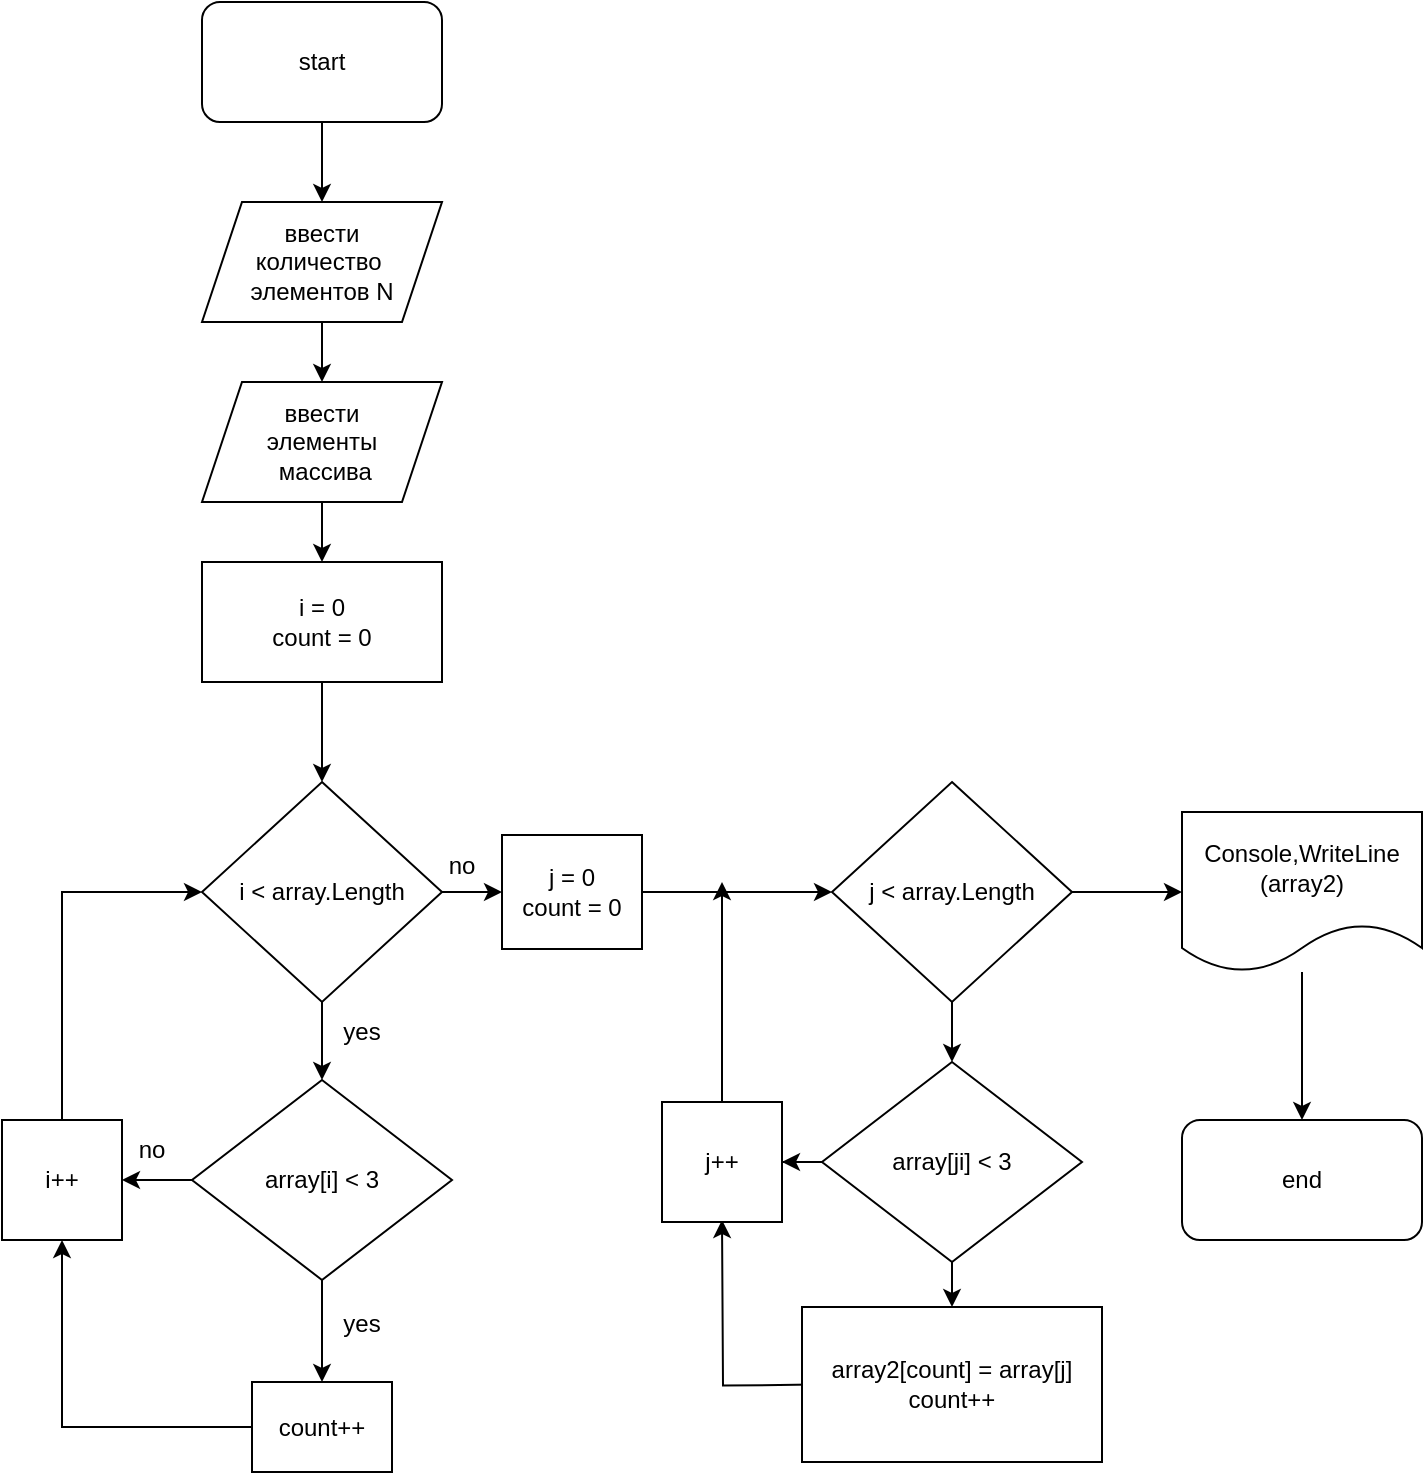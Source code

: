 <mxfile version="20.8.23" type="device"><diagram name="Страница 1" id="6xJSKHXZOGXpaNPh6ZUw"><mxGraphModel dx="880" dy="1653" grid="1" gridSize="10" guides="1" tooltips="1" connect="1" arrows="1" fold="1" page="1" pageScale="1" pageWidth="827" pageHeight="1169" math="0" shadow="0"><root><mxCell id="0"/><mxCell id="1" parent="0"/><mxCell id="7nr85zxR0AhOKPvMKkDR-18" style="edgeStyle=orthogonalEdgeStyle;rounded=0;orthogonalLoop=1;jettySize=auto;html=1;entryX=0;entryY=0.5;entryDx=0;entryDy=0;" edge="1" parent="1" source="h5tdxUB-4Vno6X8hOxMe-4" target="7nr85zxR0AhOKPvMKkDR-12"><mxGeometry relative="1" as="geometry"/></mxCell><mxCell id="7nr85zxR0AhOKPvMKkDR-19" style="edgeStyle=orthogonalEdgeStyle;rounded=0;orthogonalLoop=1;jettySize=auto;html=1;entryX=0.5;entryY=0;entryDx=0;entryDy=0;" edge="1" parent="1" source="h5tdxUB-4Vno6X8hOxMe-4" target="7nr85zxR0AhOKPvMKkDR-7"><mxGeometry relative="1" as="geometry"/></mxCell><mxCell id="h5tdxUB-4Vno6X8hOxMe-4" value="i &amp;lt; array.Length" style="rhombus;whiteSpace=wrap;html=1;" parent="1" vertex="1"><mxGeometry x="110" y="-760" width="120" height="110" as="geometry"/></mxCell><mxCell id="7nr85zxR0AhOKPvMKkDR-23" style="edgeStyle=orthogonalEdgeStyle;rounded=0;orthogonalLoop=1;jettySize=auto;html=1;entryX=0.5;entryY=0;entryDx=0;entryDy=0;" edge="1" parent="1" source="h5tdxUB-4Vno6X8hOxMe-5" target="h5tdxUB-4Vno6X8hOxMe-7"><mxGeometry relative="1" as="geometry"/></mxCell><mxCell id="7nr85zxR0AhOKPvMKkDR-27" style="edgeStyle=orthogonalEdgeStyle;rounded=0;orthogonalLoop=1;jettySize=auto;html=1;entryX=1;entryY=0.5;entryDx=0;entryDy=0;" edge="1" parent="1" source="h5tdxUB-4Vno6X8hOxMe-5" target="7nr85zxR0AhOKPvMKkDR-13"><mxGeometry relative="1" as="geometry"/></mxCell><mxCell id="h5tdxUB-4Vno6X8hOxMe-5" value="array[ji] &amp;lt; 3" style="rhombus;whiteSpace=wrap;html=1;" parent="1" vertex="1"><mxGeometry x="420" y="-620" width="130" height="100" as="geometry"/></mxCell><mxCell id="7nr85zxR0AhOKPvMKkDR-24" style="edgeStyle=orthogonalEdgeStyle;rounded=0;orthogonalLoop=1;jettySize=auto;html=1;entryX=0.4;entryY=1;entryDx=0;entryDy=0;entryPerimeter=0;" edge="1" parent="1"><mxGeometry relative="1" as="geometry"><mxPoint x="416" y="-458.7" as="sourcePoint"/><mxPoint x="370" y="-541" as="targetPoint"/></mxGeometry></mxCell><mxCell id="h5tdxUB-4Vno6X8hOxMe-7" value="array2[count] = array[j]&lt;br&gt;count++" style="rounded=0;whiteSpace=wrap;html=1;" parent="1" vertex="1"><mxGeometry x="410" y="-497.5" width="150" height="77.5" as="geometry"/></mxCell><mxCell id="h5tdxUB-4Vno6X8hOxMe-31" style="edgeStyle=orthogonalEdgeStyle;rounded=0;orthogonalLoop=1;jettySize=auto;html=1;entryX=0.5;entryY=0;entryDx=0;entryDy=0;" parent="1" source="h5tdxUB-4Vno6X8hOxMe-8" target="h5tdxUB-4Vno6X8hOxMe-4" edge="1"><mxGeometry relative="1" as="geometry"/></mxCell><mxCell id="h5tdxUB-4Vno6X8hOxMe-8" value="i = 0&lt;br&gt;count = 0" style="rounded=0;whiteSpace=wrap;html=1;" parent="1" vertex="1"><mxGeometry x="110" y="-870" width="120" height="60" as="geometry"/></mxCell><mxCell id="h5tdxUB-4Vno6X8hOxMe-26" style="edgeStyle=orthogonalEdgeStyle;rounded=0;orthogonalLoop=1;jettySize=auto;html=1;entryX=0.5;entryY=0;entryDx=0;entryDy=0;" parent="1" source="h5tdxUB-4Vno6X8hOxMe-9" target="h5tdxUB-4Vno6X8hOxMe-11" edge="1"><mxGeometry relative="1" as="geometry"/></mxCell><mxCell id="h5tdxUB-4Vno6X8hOxMe-9" value="Console,WriteLine (array2)" style="shape=document;whiteSpace=wrap;html=1;boundedLbl=1;" parent="1" vertex="1"><mxGeometry x="600" y="-745" width="120" height="80" as="geometry"/></mxCell><mxCell id="h5tdxUB-4Vno6X8hOxMe-28" style="edgeStyle=orthogonalEdgeStyle;rounded=0;orthogonalLoop=1;jettySize=auto;html=1;entryX=0.5;entryY=0;entryDx=0;entryDy=0;" parent="1" source="h5tdxUB-4Vno6X8hOxMe-10" target="h5tdxUB-4Vno6X8hOxMe-27" edge="1"><mxGeometry relative="1" as="geometry"/></mxCell><mxCell id="h5tdxUB-4Vno6X8hOxMe-10" value="start" style="rounded=1;whiteSpace=wrap;html=1;" parent="1" vertex="1"><mxGeometry x="110" y="-1150" width="120" height="60" as="geometry"/></mxCell><mxCell id="h5tdxUB-4Vno6X8hOxMe-11" value="end" style="rounded=1;whiteSpace=wrap;html=1;" parent="1" vertex="1"><mxGeometry x="600" y="-591" width="120" height="60" as="geometry"/></mxCell><mxCell id="7nr85zxR0AhOKPvMKkDR-17" style="edgeStyle=orthogonalEdgeStyle;rounded=0;orthogonalLoop=1;jettySize=auto;html=1;entryX=0;entryY=0.5;entryDx=0;entryDy=0;" edge="1" parent="1" source="h5tdxUB-4Vno6X8hOxMe-17" target="h5tdxUB-4Vno6X8hOxMe-4"><mxGeometry relative="1" as="geometry"><Array as="points"><mxPoint x="40" y="-705"/></Array></mxGeometry></mxCell><mxCell id="h5tdxUB-4Vno6X8hOxMe-17" value="i++" style="rounded=0;whiteSpace=wrap;html=1;" parent="1" vertex="1"><mxGeometry x="10" y="-591" width="60" height="60" as="geometry"/></mxCell><mxCell id="7nr85zxR0AhOKPvMKkDR-30" style="edgeStyle=orthogonalEdgeStyle;rounded=0;orthogonalLoop=1;jettySize=auto;html=1;entryX=0.5;entryY=0;entryDx=0;entryDy=0;" edge="1" parent="1" source="h5tdxUB-4Vno6X8hOxMe-27" target="7nr85zxR0AhOKPvMKkDR-6"><mxGeometry relative="1" as="geometry"/></mxCell><mxCell id="h5tdxUB-4Vno6X8hOxMe-27" value="ввести&lt;br&gt;количество&amp;nbsp;&lt;br&gt;элементов N" style="shape=parallelogram;perimeter=parallelogramPerimeter;whiteSpace=wrap;html=1;fixedSize=1;" parent="1" vertex="1"><mxGeometry x="110" y="-1050" width="120" height="60" as="geometry"/></mxCell><mxCell id="7nr85zxR0AhOKPvMKkDR-1" value="yes" style="text;strokeColor=none;align=center;fillColor=none;html=1;verticalAlign=middle;whiteSpace=wrap;rounded=0;" vertex="1" parent="1"><mxGeometry x="160" y="-504.5" width="60" height="30" as="geometry"/></mxCell><mxCell id="7nr85zxR0AhOKPvMKkDR-2" value="no" style="text;strokeColor=none;align=center;fillColor=none;html=1;verticalAlign=middle;whiteSpace=wrap;rounded=0;" vertex="1" parent="1"><mxGeometry x="210" y="-733.5" width="60" height="30" as="geometry"/></mxCell><mxCell id="7nr85zxR0AhOKPvMKkDR-3" value="yes" style="text;strokeColor=none;align=center;fillColor=none;html=1;verticalAlign=middle;whiteSpace=wrap;rounded=0;" vertex="1" parent="1"><mxGeometry x="160" y="-650" width="60" height="30" as="geometry"/></mxCell><mxCell id="7nr85zxR0AhOKPvMKkDR-4" value="no" style="text;strokeColor=none;align=center;fillColor=none;html=1;verticalAlign=middle;whiteSpace=wrap;rounded=0;" vertex="1" parent="1"><mxGeometry x="55" y="-591" width="60" height="30" as="geometry"/></mxCell><mxCell id="7nr85zxR0AhOKPvMKkDR-31" style="edgeStyle=orthogonalEdgeStyle;rounded=0;orthogonalLoop=1;jettySize=auto;html=1;entryX=0.5;entryY=0;entryDx=0;entryDy=0;" edge="1" parent="1" source="7nr85zxR0AhOKPvMKkDR-6" target="h5tdxUB-4Vno6X8hOxMe-8"><mxGeometry relative="1" as="geometry"/></mxCell><mxCell id="7nr85zxR0AhOKPvMKkDR-6" value="ввести&lt;br&gt;элементы&lt;br&gt;&amp;nbsp;массива" style="shape=parallelogram;perimeter=parallelogramPerimeter;whiteSpace=wrap;html=1;fixedSize=1;" vertex="1" parent="1"><mxGeometry x="110" y="-960" width="120" height="60" as="geometry"/></mxCell><mxCell id="7nr85zxR0AhOKPvMKkDR-14" style="edgeStyle=orthogonalEdgeStyle;rounded=0;orthogonalLoop=1;jettySize=auto;html=1;entryX=0.5;entryY=0;entryDx=0;entryDy=0;" edge="1" parent="1" source="7nr85zxR0AhOKPvMKkDR-7" target="7nr85zxR0AhOKPvMKkDR-9"><mxGeometry relative="1" as="geometry"/></mxCell><mxCell id="7nr85zxR0AhOKPvMKkDR-16" style="edgeStyle=orthogonalEdgeStyle;rounded=0;orthogonalLoop=1;jettySize=auto;html=1;entryX=1;entryY=0.5;entryDx=0;entryDy=0;" edge="1" parent="1" source="7nr85zxR0AhOKPvMKkDR-7" target="h5tdxUB-4Vno6X8hOxMe-17"><mxGeometry relative="1" as="geometry"/></mxCell><mxCell id="7nr85zxR0AhOKPvMKkDR-7" value="array[i] &amp;lt; 3" style="rhombus;whiteSpace=wrap;html=1;" vertex="1" parent="1"><mxGeometry x="105" y="-611" width="130" height="100" as="geometry"/></mxCell><mxCell id="7nr85zxR0AhOKPvMKkDR-15" style="edgeStyle=orthogonalEdgeStyle;rounded=0;orthogonalLoop=1;jettySize=auto;html=1;entryX=0.5;entryY=1;entryDx=0;entryDy=0;" edge="1" parent="1" source="7nr85zxR0AhOKPvMKkDR-9" target="h5tdxUB-4Vno6X8hOxMe-17"><mxGeometry relative="1" as="geometry"/></mxCell><mxCell id="7nr85zxR0AhOKPvMKkDR-9" value="count++" style="rounded=0;whiteSpace=wrap;html=1;" vertex="1" parent="1"><mxGeometry x="135" y="-460" width="70" height="45" as="geometry"/></mxCell><mxCell id="7nr85zxR0AhOKPvMKkDR-22" style="edgeStyle=orthogonalEdgeStyle;rounded=0;orthogonalLoop=1;jettySize=auto;html=1;entryX=0.5;entryY=0;entryDx=0;entryDy=0;" edge="1" parent="1" source="7nr85zxR0AhOKPvMKkDR-11" target="h5tdxUB-4Vno6X8hOxMe-5"><mxGeometry relative="1" as="geometry"/></mxCell><mxCell id="7nr85zxR0AhOKPvMKkDR-28" style="edgeStyle=orthogonalEdgeStyle;rounded=0;orthogonalLoop=1;jettySize=auto;html=1;entryX=0;entryY=0.5;entryDx=0;entryDy=0;" edge="1" parent="1" source="7nr85zxR0AhOKPvMKkDR-11" target="h5tdxUB-4Vno6X8hOxMe-9"><mxGeometry relative="1" as="geometry"/></mxCell><mxCell id="7nr85zxR0AhOKPvMKkDR-11" value="j &amp;lt; array.Length" style="rhombus;whiteSpace=wrap;html=1;" vertex="1" parent="1"><mxGeometry x="425" y="-760" width="120" height="110" as="geometry"/></mxCell><mxCell id="7nr85zxR0AhOKPvMKkDR-21" style="edgeStyle=orthogonalEdgeStyle;rounded=0;orthogonalLoop=1;jettySize=auto;html=1;entryX=0;entryY=0.5;entryDx=0;entryDy=0;" edge="1" parent="1" source="7nr85zxR0AhOKPvMKkDR-12" target="7nr85zxR0AhOKPvMKkDR-11"><mxGeometry relative="1" as="geometry"/></mxCell><mxCell id="7nr85zxR0AhOKPvMKkDR-12" value="j = 0&lt;br&gt;count = 0" style="rounded=0;whiteSpace=wrap;html=1;" vertex="1" parent="1"><mxGeometry x="260" y="-733.5" width="70" height="57" as="geometry"/></mxCell><mxCell id="7nr85zxR0AhOKPvMKkDR-25" style="edgeStyle=orthogonalEdgeStyle;rounded=0;orthogonalLoop=1;jettySize=auto;html=1;" edge="1" parent="1" source="7nr85zxR0AhOKPvMKkDR-13"><mxGeometry relative="1" as="geometry"><mxPoint x="370" y="-710" as="targetPoint"/></mxGeometry></mxCell><mxCell id="7nr85zxR0AhOKPvMKkDR-13" value="j++" style="rounded=0;whiteSpace=wrap;html=1;" vertex="1" parent="1"><mxGeometry x="340" y="-600" width="60" height="60" as="geometry"/></mxCell></root></mxGraphModel></diagram></mxfile>